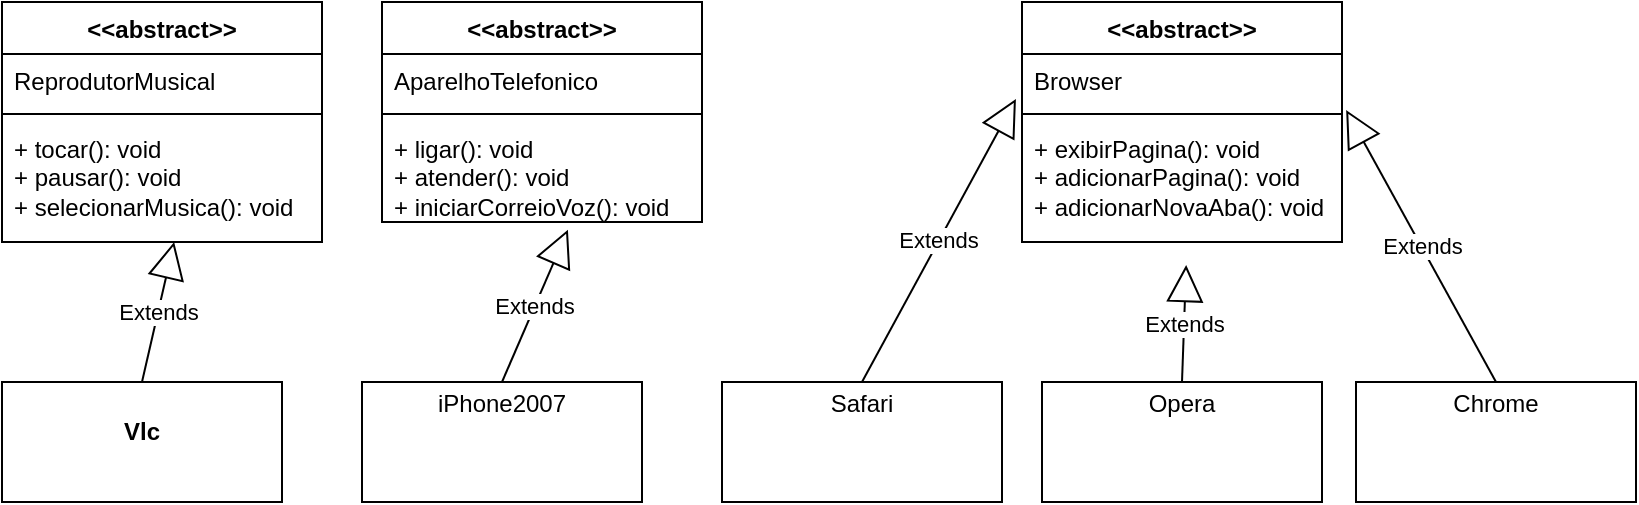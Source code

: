 <mxfile version="21.6.8" type="device">
  <diagram id="C5RBs43oDa-KdzZeNtuy" name="Page-1">
    <mxGraphModel dx="1114" dy="570" grid="1" gridSize="10" guides="1" tooltips="1" connect="1" arrows="1" fold="1" page="1" pageScale="1" pageWidth="827" pageHeight="1169" math="0" shadow="0">
      <root>
        <mxCell id="WIyWlLk6GJQsqaUBKTNV-0" />
        <mxCell id="WIyWlLk6GJQsqaUBKTNV-1" parent="WIyWlLk6GJQsqaUBKTNV-0" />
        <mxCell id="FXYuh853XcJQoHmmgZk7-1" value="&amp;lt;&amp;lt;abstract&amp;gt;&amp;gt;" style="swimlane;fontStyle=1;align=center;verticalAlign=top;childLayout=stackLayout;horizontal=1;startSize=26;horizontalStack=0;resizeParent=1;resizeParentMax=0;resizeLast=0;collapsible=1;marginBottom=0;whiteSpace=wrap;html=1;" vertex="1" parent="WIyWlLk6GJQsqaUBKTNV-1">
          <mxGeometry x="10" y="40" width="160" height="120" as="geometry" />
        </mxCell>
        <mxCell id="FXYuh853XcJQoHmmgZk7-2" value="ReprodutorMusical" style="text;strokeColor=none;fillColor=none;align=left;verticalAlign=top;spacingLeft=4;spacingRight=4;overflow=hidden;rotatable=0;points=[[0,0.5],[1,0.5]];portConstraint=eastwest;whiteSpace=wrap;html=1;" vertex="1" parent="FXYuh853XcJQoHmmgZk7-1">
          <mxGeometry y="26" width="160" height="26" as="geometry" />
        </mxCell>
        <mxCell id="FXYuh853XcJQoHmmgZk7-3" value="" style="line;strokeWidth=1;fillColor=none;align=left;verticalAlign=middle;spacingTop=-1;spacingLeft=3;spacingRight=3;rotatable=0;labelPosition=right;points=[];portConstraint=eastwest;strokeColor=inherit;" vertex="1" parent="FXYuh853XcJQoHmmgZk7-1">
          <mxGeometry y="52" width="160" height="8" as="geometry" />
        </mxCell>
        <mxCell id="FXYuh853XcJQoHmmgZk7-4" value="+ tocar(): void&lt;br&gt;+ pausar(): void&lt;br&gt;+ selecionarMusica(): void" style="text;strokeColor=none;fillColor=none;align=left;verticalAlign=top;spacingLeft=4;spacingRight=4;overflow=hidden;rotatable=0;points=[[0,0.5],[1,0.5]];portConstraint=eastwest;whiteSpace=wrap;html=1;" vertex="1" parent="FXYuh853XcJQoHmmgZk7-1">
          <mxGeometry y="60" width="160" height="60" as="geometry" />
        </mxCell>
        <mxCell id="FXYuh853XcJQoHmmgZk7-5" value="&amp;lt;&amp;lt;abstract&amp;gt;&amp;gt;" style="swimlane;fontStyle=1;align=center;verticalAlign=top;childLayout=stackLayout;horizontal=1;startSize=26;horizontalStack=0;resizeParent=1;resizeParentMax=0;resizeLast=0;collapsible=1;marginBottom=0;whiteSpace=wrap;html=1;" vertex="1" parent="WIyWlLk6GJQsqaUBKTNV-1">
          <mxGeometry x="520" y="40" width="160" height="120" as="geometry" />
        </mxCell>
        <mxCell id="FXYuh853XcJQoHmmgZk7-6" value="Browser" style="text;strokeColor=none;fillColor=none;align=left;verticalAlign=top;spacingLeft=4;spacingRight=4;overflow=hidden;rotatable=0;points=[[0,0.5],[1,0.5]];portConstraint=eastwest;whiteSpace=wrap;html=1;" vertex="1" parent="FXYuh853XcJQoHmmgZk7-5">
          <mxGeometry y="26" width="160" height="26" as="geometry" />
        </mxCell>
        <mxCell id="FXYuh853XcJQoHmmgZk7-7" value="" style="line;strokeWidth=1;fillColor=none;align=left;verticalAlign=middle;spacingTop=-1;spacingLeft=3;spacingRight=3;rotatable=0;labelPosition=right;points=[];portConstraint=eastwest;strokeColor=inherit;" vertex="1" parent="FXYuh853XcJQoHmmgZk7-5">
          <mxGeometry y="52" width="160" height="8" as="geometry" />
        </mxCell>
        <mxCell id="FXYuh853XcJQoHmmgZk7-8" value="+ exibirPagina(): void&lt;br&gt;+ adicionarPagina(): void&lt;br&gt;+ adicionarNovaAba(): void" style="text;strokeColor=none;fillColor=none;align=left;verticalAlign=top;spacingLeft=4;spacingRight=4;overflow=hidden;rotatable=0;points=[[0,0.5],[1,0.5]];portConstraint=eastwest;whiteSpace=wrap;html=1;" vertex="1" parent="FXYuh853XcJQoHmmgZk7-5">
          <mxGeometry y="60" width="160" height="60" as="geometry" />
        </mxCell>
        <mxCell id="FXYuh853XcJQoHmmgZk7-9" value="&amp;lt;&amp;lt;abstract&amp;gt;&amp;gt;" style="swimlane;fontStyle=1;align=center;verticalAlign=top;childLayout=stackLayout;horizontal=1;startSize=26;horizontalStack=0;resizeParent=1;resizeParentMax=0;resizeLast=0;collapsible=1;marginBottom=0;whiteSpace=wrap;html=1;" vertex="1" parent="WIyWlLk6GJQsqaUBKTNV-1">
          <mxGeometry x="200" y="40" width="160" height="110" as="geometry" />
        </mxCell>
        <mxCell id="FXYuh853XcJQoHmmgZk7-10" value="AparelhoTelefonico" style="text;strokeColor=none;fillColor=none;align=left;verticalAlign=top;spacingLeft=4;spacingRight=4;overflow=hidden;rotatable=0;points=[[0,0.5],[1,0.5]];portConstraint=eastwest;whiteSpace=wrap;html=1;" vertex="1" parent="FXYuh853XcJQoHmmgZk7-9">
          <mxGeometry y="26" width="160" height="26" as="geometry" />
        </mxCell>
        <mxCell id="FXYuh853XcJQoHmmgZk7-11" value="" style="line;strokeWidth=1;fillColor=none;align=left;verticalAlign=middle;spacingTop=-1;spacingLeft=3;spacingRight=3;rotatable=0;labelPosition=right;points=[];portConstraint=eastwest;strokeColor=inherit;" vertex="1" parent="FXYuh853XcJQoHmmgZk7-9">
          <mxGeometry y="52" width="160" height="8" as="geometry" />
        </mxCell>
        <mxCell id="FXYuh853XcJQoHmmgZk7-12" value="+ ligar(): void&lt;br&gt;+ atender(): void&lt;br&gt;+ iniciarCorreioVoz(): void" style="text;strokeColor=none;fillColor=none;align=left;verticalAlign=top;spacingLeft=4;spacingRight=4;overflow=hidden;rotatable=0;points=[[0,0.5],[1,0.5]];portConstraint=eastwest;whiteSpace=wrap;html=1;" vertex="1" parent="FXYuh853XcJQoHmmgZk7-9">
          <mxGeometry y="60" width="160" height="50" as="geometry" />
        </mxCell>
        <mxCell id="FXYuh853XcJQoHmmgZk7-14" value="&lt;p style=&quot;margin:0px;margin-top:4px;text-align:center;&quot;&gt;&lt;br&gt;&lt;b&gt;Vlc&lt;/b&gt;&lt;/p&gt;" style="verticalAlign=top;align=left;overflow=fill;fontSize=12;fontFamily=Helvetica;html=1;whiteSpace=wrap;" vertex="1" parent="WIyWlLk6GJQsqaUBKTNV-1">
          <mxGeometry x="10" y="230" width="140" height="60" as="geometry" />
        </mxCell>
        <mxCell id="FXYuh853XcJQoHmmgZk7-15" value="&lt;p style=&quot;margin:0px;margin-top:4px;text-align:center;&quot;&gt;iPhone2007&lt;/p&gt;" style="verticalAlign=top;align=left;overflow=fill;fontSize=12;fontFamily=Helvetica;html=1;whiteSpace=wrap;" vertex="1" parent="WIyWlLk6GJQsqaUBKTNV-1">
          <mxGeometry x="190" y="230" width="140" height="60" as="geometry" />
        </mxCell>
        <mxCell id="FXYuh853XcJQoHmmgZk7-18" value="&lt;p style=&quot;margin:0px;margin-top:4px;text-align:center;&quot;&gt;Safari&lt;/p&gt;" style="verticalAlign=top;align=left;overflow=fill;fontSize=12;fontFamily=Helvetica;html=1;whiteSpace=wrap;" vertex="1" parent="WIyWlLk6GJQsqaUBKTNV-1">
          <mxGeometry x="370" y="230" width="140" height="60" as="geometry" />
        </mxCell>
        <mxCell id="FXYuh853XcJQoHmmgZk7-19" value="&lt;p style=&quot;margin:0px;margin-top:4px;text-align:center;&quot;&gt;Opera&lt;/p&gt;" style="verticalAlign=top;align=left;overflow=fill;fontSize=12;fontFamily=Helvetica;html=1;whiteSpace=wrap;" vertex="1" parent="WIyWlLk6GJQsqaUBKTNV-1">
          <mxGeometry x="530" y="230" width="140" height="60" as="geometry" />
        </mxCell>
        <mxCell id="FXYuh853XcJQoHmmgZk7-20" value="&lt;p style=&quot;margin:0px;margin-top:4px;text-align:center;&quot;&gt;Chrome&lt;/p&gt;" style="verticalAlign=top;align=left;overflow=fill;fontSize=12;fontFamily=Helvetica;html=1;whiteSpace=wrap;" vertex="1" parent="WIyWlLk6GJQsqaUBKTNV-1">
          <mxGeometry x="687" y="230" width="140" height="60" as="geometry" />
        </mxCell>
        <mxCell id="FXYuh853XcJQoHmmgZk7-21" value="Extends" style="endArrow=block;endSize=16;endFill=0;html=1;rounded=0;exitX=0.5;exitY=0;exitDx=0;exitDy=0;entryX=-0.019;entryY=-0.192;entryDx=0;entryDy=0;entryPerimeter=0;" edge="1" parent="WIyWlLk6GJQsqaUBKTNV-1" source="FXYuh853XcJQoHmmgZk7-18" target="FXYuh853XcJQoHmmgZk7-8">
          <mxGeometry width="160" relative="1" as="geometry">
            <mxPoint x="370" y="130" as="sourcePoint" />
            <mxPoint x="530" y="130" as="targetPoint" />
          </mxGeometry>
        </mxCell>
        <mxCell id="FXYuh853XcJQoHmmgZk7-22" value="Extends" style="endArrow=block;endSize=16;endFill=0;html=1;rounded=0;entryX=0.513;entryY=1.192;entryDx=0;entryDy=0;entryPerimeter=0;exitX=0.5;exitY=0;exitDx=0;exitDy=0;exitPerimeter=0;" edge="1" parent="WIyWlLk6GJQsqaUBKTNV-1" source="FXYuh853XcJQoHmmgZk7-19" target="FXYuh853XcJQoHmmgZk7-8">
          <mxGeometry width="160" relative="1" as="geometry">
            <mxPoint x="590" y="220" as="sourcePoint" />
            <mxPoint x="750" y="220" as="targetPoint" />
          </mxGeometry>
        </mxCell>
        <mxCell id="FXYuh853XcJQoHmmgZk7-23" value="Extends" style="endArrow=block;endSize=16;endFill=0;html=1;rounded=0;entryX=1.013;entryY=1.077;entryDx=0;entryDy=0;entryPerimeter=0;exitX=0.5;exitY=0;exitDx=0;exitDy=0;" edge="1" parent="WIyWlLk6GJQsqaUBKTNV-1" source="FXYuh853XcJQoHmmgZk7-20" target="FXYuh853XcJQoHmmgZk7-6">
          <mxGeometry width="160" relative="1" as="geometry">
            <mxPoint x="730" y="220" as="sourcePoint" />
            <mxPoint x="890" y="220" as="targetPoint" />
          </mxGeometry>
        </mxCell>
        <mxCell id="FXYuh853XcJQoHmmgZk7-24" value="Extends" style="endArrow=block;endSize=16;endFill=0;html=1;rounded=0;entryX=0.538;entryY=1;entryDx=0;entryDy=0;entryPerimeter=0;exitX=0.5;exitY=0;exitDx=0;exitDy=0;" edge="1" parent="WIyWlLk6GJQsqaUBKTNV-1" source="FXYuh853XcJQoHmmgZk7-14" target="FXYuh853XcJQoHmmgZk7-4">
          <mxGeometry width="160" relative="1" as="geometry">
            <mxPoint x="80" y="220" as="sourcePoint" />
            <mxPoint x="240" y="220" as="targetPoint" />
          </mxGeometry>
        </mxCell>
        <mxCell id="FXYuh853XcJQoHmmgZk7-26" value="Extends" style="endArrow=block;endSize=16;endFill=0;html=1;rounded=0;entryX=0.581;entryY=1.077;entryDx=0;entryDy=0;entryPerimeter=0;exitX=0.5;exitY=0;exitDx=0;exitDy=0;" edge="1" parent="WIyWlLk6GJQsqaUBKTNV-1" source="FXYuh853XcJQoHmmgZk7-15" target="FXYuh853XcJQoHmmgZk7-12">
          <mxGeometry width="160" relative="1" as="geometry">
            <mxPoint x="254" y="220" as="sourcePoint" />
            <mxPoint x="414" y="220" as="targetPoint" />
          </mxGeometry>
        </mxCell>
      </root>
    </mxGraphModel>
  </diagram>
</mxfile>
